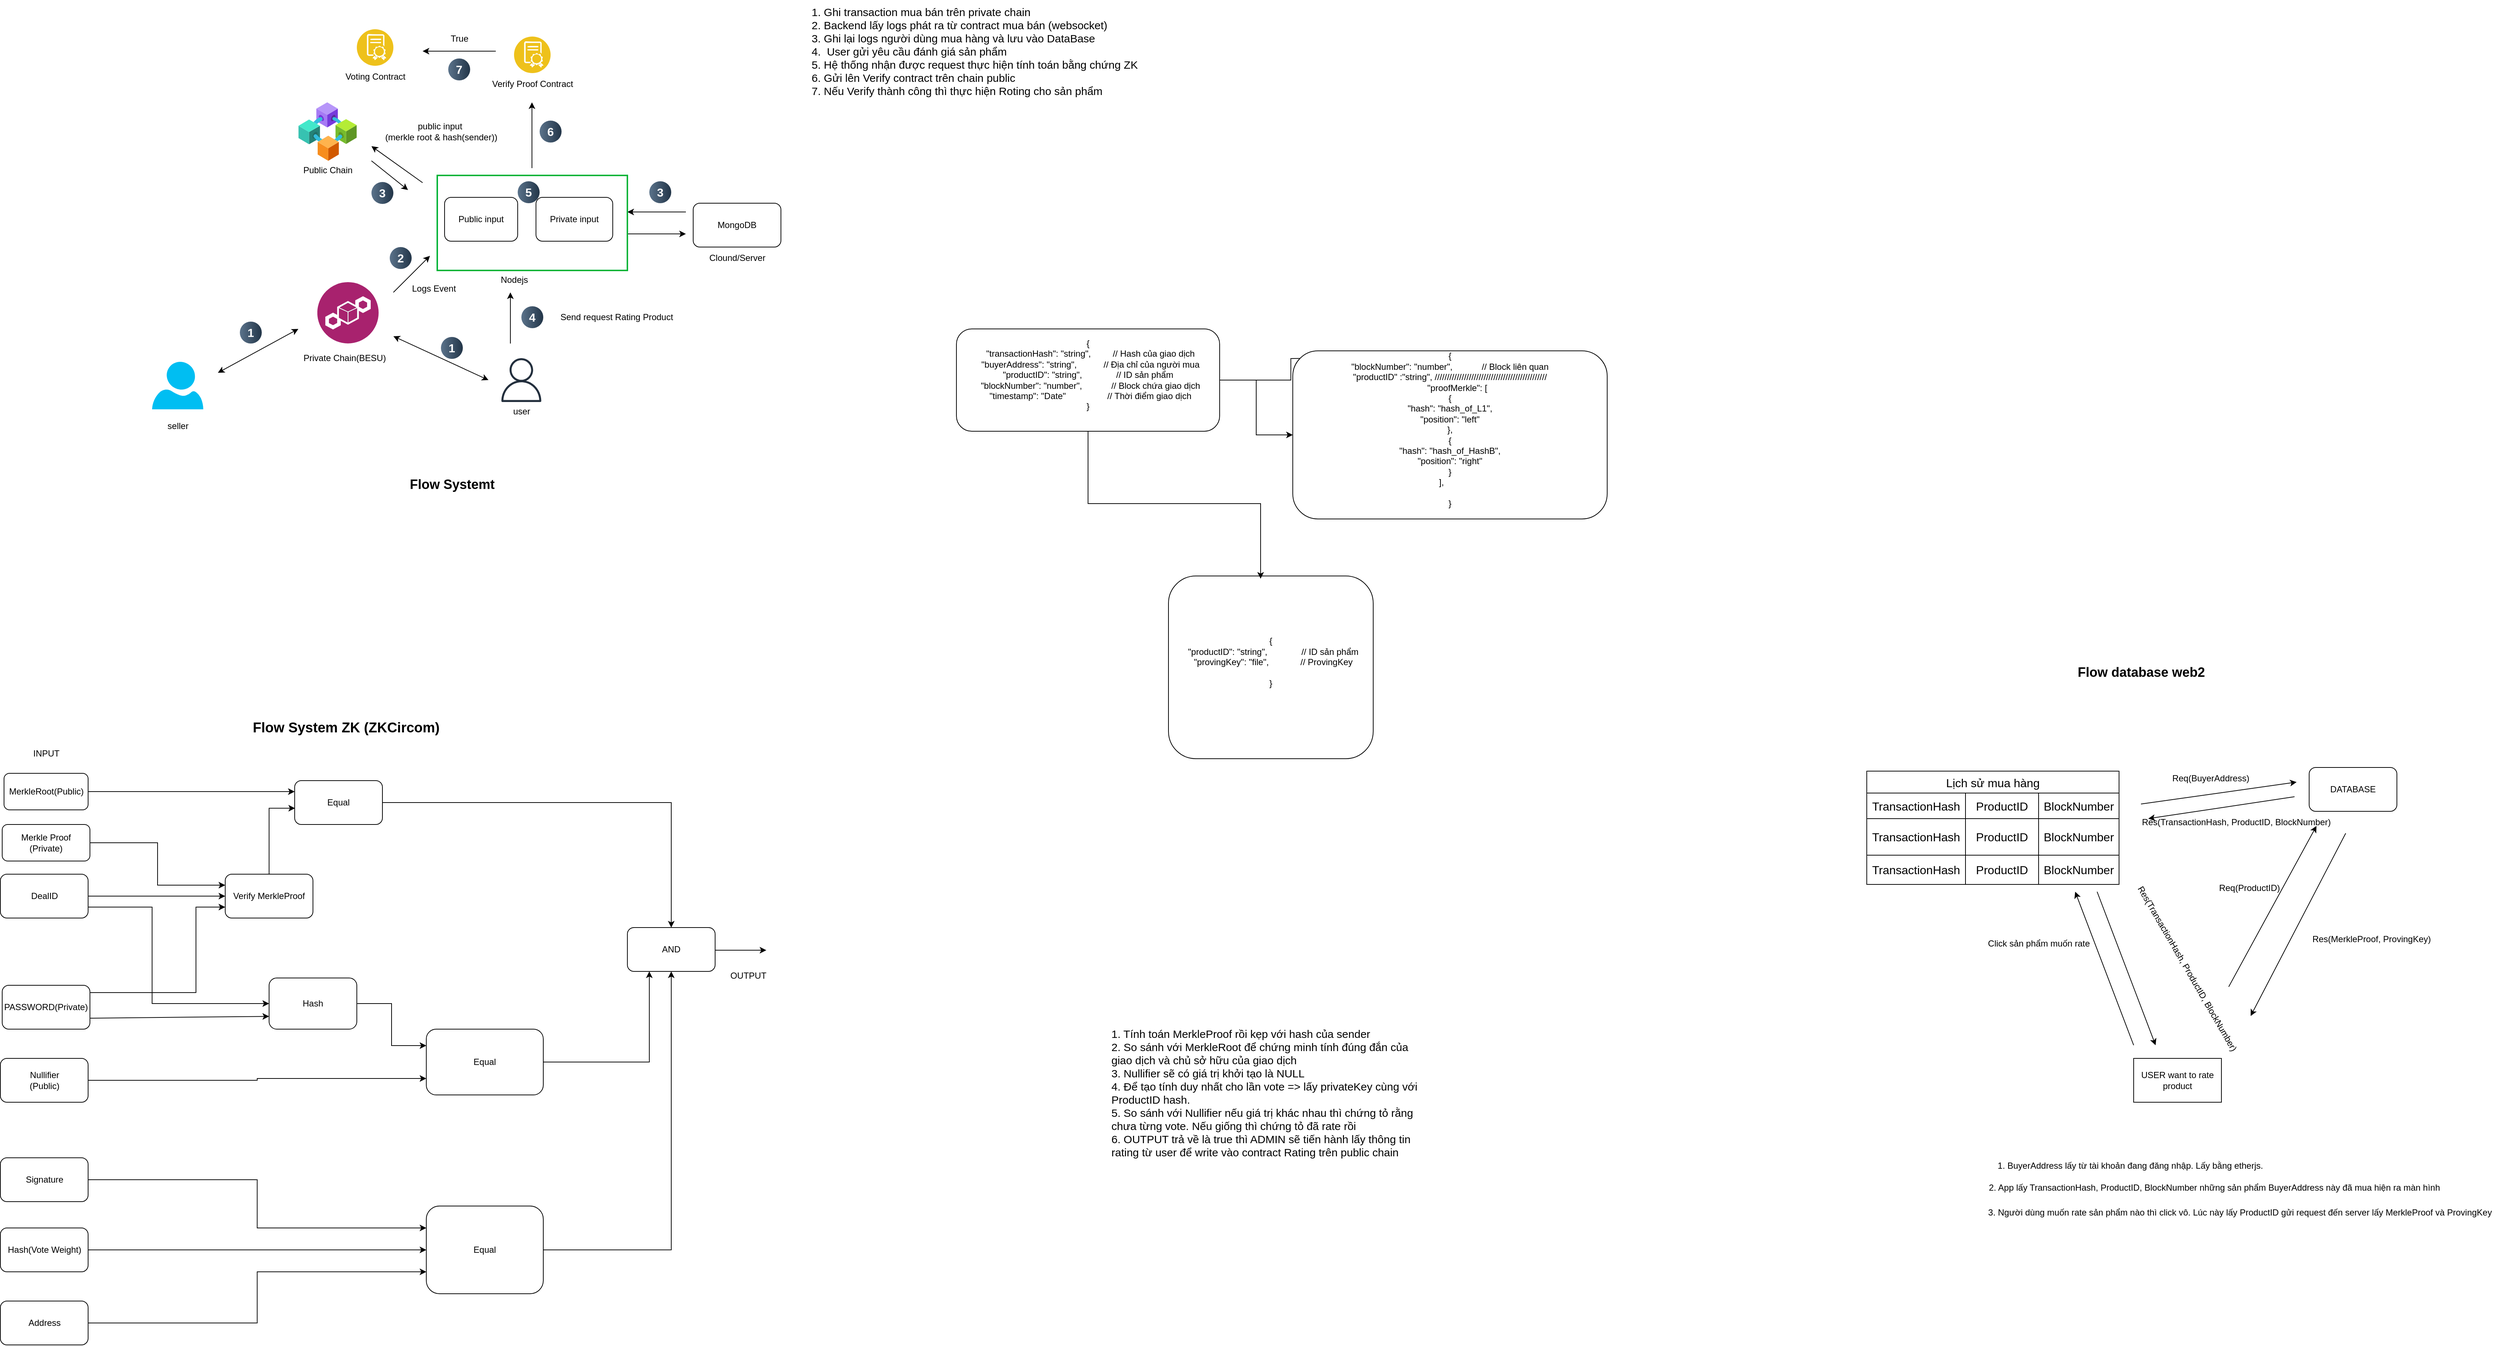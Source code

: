 <mxfile version="24.7.17">
  <diagram id="Ht1M8jgEwFfnCIfOTk4-" name="Page-1">
    <mxGraphModel dx="1480" dy="1704" grid="1" gridSize="10" guides="1" tooltips="1" connect="1" arrows="1" fold="1" page="1" pageScale="1" pageWidth="1169" pageHeight="827" math="0" shadow="0">
      <root>
        <mxCell id="0" />
        <mxCell id="1" parent="0" />
        <mxCell id="gUAxlboTfl1ikJfKjO2c-2" value="Private Chain(BESU)" style="text;html=1;align=center;verticalAlign=middle;resizable=0;points=[];autosize=1;strokeColor=none;fillColor=none;" parent="1" vertex="1">
          <mxGeometry x="473.45" y="455" width="140" height="30" as="geometry" />
        </mxCell>
        <mxCell id="gUAxlboTfl1ikJfKjO2c-3" value="" style="image;aspect=fixed;html=1;points=[];align=center;fontSize=12;image=img/lib/azure2/blockchain/Consortium.svg;" parent="1" vertex="1">
          <mxGeometry x="480.0" y="120" width="80" height="80" as="geometry" />
        </mxCell>
        <mxCell id="gUAxlboTfl1ikJfKjO2c-4" value="Public Chain&lt;div&gt;&lt;br&gt;&lt;/div&gt;" style="text;html=1;align=center;verticalAlign=middle;resizable=0;points=[];autosize=1;strokeColor=none;fillColor=none;" parent="1" vertex="1">
          <mxGeometry x="475.0" y="200" width="90" height="40" as="geometry" />
        </mxCell>
        <mxCell id="gUAxlboTfl1ikJfKjO2c-5" value="" style="sketch=0;outlineConnect=0;fontColor=#232F3E;gradientColor=none;fillColor=#232F3D;strokeColor=none;dashed=0;verticalLabelPosition=bottom;verticalAlign=top;align=center;html=1;fontSize=12;fontStyle=0;aspect=fixed;pointerEvents=1;shape=mxgraph.aws4.user;" parent="1" vertex="1">
          <mxGeometry x="755" y="470" width="60" height="60" as="geometry" />
        </mxCell>
        <mxCell id="gUAxlboTfl1ikJfKjO2c-6" value="user&lt;div&gt;&lt;br&gt;&lt;/div&gt;" style="text;html=1;align=center;verticalAlign=middle;resizable=0;points=[];autosize=1;strokeColor=none;fillColor=none;" parent="1" vertex="1">
          <mxGeometry x="760" y="530" width="50" height="40" as="geometry" />
        </mxCell>
        <mxCell id="gUAxlboTfl1ikJfKjO2c-8" value="" style="verticalLabelPosition=bottom;html=1;verticalAlign=top;align=center;strokeColor=none;fillColor=#00BEF2;shape=mxgraph.azure.user;" parent="1" vertex="1">
          <mxGeometry x="280" y="475" width="70" height="65" as="geometry" />
        </mxCell>
        <mxCell id="gUAxlboTfl1ikJfKjO2c-9" value="seller&lt;div&gt;&lt;br&gt;&lt;/div&gt;" style="text;html=1;align=center;verticalAlign=middle;resizable=0;points=[];autosize=1;strokeColor=none;fillColor=none;" parent="1" vertex="1">
          <mxGeometry x="290" y="550" width="50" height="40" as="geometry" />
        </mxCell>
        <mxCell id="gUAxlboTfl1ikJfKjO2c-10" value="" style="endArrow=classic;startArrow=classic;html=1;rounded=0;" parent="1" edge="1">
          <mxGeometry width="50" height="50" relative="1" as="geometry">
            <mxPoint x="610" y="440" as="sourcePoint" />
            <mxPoint x="740" y="500" as="targetPoint" />
          </mxGeometry>
        </mxCell>
        <mxCell id="gUAxlboTfl1ikJfKjO2c-11" value="" style="endArrow=classic;startArrow=classic;html=1;rounded=0;" parent="1" edge="1">
          <mxGeometry width="50" height="50" relative="1" as="geometry">
            <mxPoint x="370" y="490" as="sourcePoint" />
            <mxPoint x="480" y="430" as="targetPoint" />
            <Array as="points" />
          </mxGeometry>
        </mxCell>
        <mxCell id="gUAxlboTfl1ikJfKjO2c-16" value="Voting Contract" style="text;html=1;align=center;verticalAlign=middle;resizable=0;points=[];autosize=1;strokeColor=none;fillColor=none;" parent="1" vertex="1">
          <mxGeometry x="530" y="70" width="110" height="30" as="geometry" />
        </mxCell>
        <mxCell id="gUAxlboTfl1ikJfKjO2c-17" value="" style="image;aspect=fixed;perimeter=ellipsePerimeter;html=1;align=center;shadow=0;dashed=0;fontColor=#4277BB;labelBackgroundColor=default;fontSize=12;spacingTop=3;image=img/lib/ibm/blockchain/smart_contract.svg;" parent="1" vertex="1">
          <mxGeometry x="560" y="20" width="50" height="50" as="geometry" />
        </mxCell>
        <mxCell id="gUAxlboTfl1ikJfKjO2c-18" value="Nodejs" style="text;html=1;align=center;verticalAlign=middle;resizable=0;points=[];autosize=1;strokeColor=none;fillColor=none;" parent="1" vertex="1">
          <mxGeometry x="745" y="348" width="60" height="30" as="geometry" />
        </mxCell>
        <mxCell id="gUAxlboTfl1ikJfKjO2c-19" value="" style="endArrow=classic;html=1;rounded=0;" parent="1" edge="1">
          <mxGeometry width="50" height="50" relative="1" as="geometry">
            <mxPoint x="770" y="450" as="sourcePoint" />
            <mxPoint x="770" y="380" as="targetPoint" />
          </mxGeometry>
        </mxCell>
        <mxCell id="gUAxlboTfl1ikJfKjO2c-20" value="" style="endArrow=classic;html=1;rounded=0;" parent="1" edge="1">
          <mxGeometry width="50" height="50" relative="1" as="geometry">
            <mxPoint x="799.5" y="210" as="sourcePoint" />
            <mxPoint x="799.5" y="120" as="targetPoint" />
          </mxGeometry>
        </mxCell>
        <mxCell id="gUAxlboTfl1ikJfKjO2c-21" value="" style="image;aspect=fixed;perimeter=ellipsePerimeter;html=1;align=center;shadow=0;dashed=0;fontColor=#4277BB;labelBackgroundColor=default;fontSize=12;spacingTop=3;image=img/lib/ibm/blockchain/smart_contract.svg;" parent="1" vertex="1">
          <mxGeometry x="775" y="30" width="50" height="50" as="geometry" />
        </mxCell>
        <mxCell id="gUAxlboTfl1ikJfKjO2c-22" value="Verify Proof Contract" style="text;html=1;align=center;verticalAlign=middle;resizable=0;points=[];autosize=1;strokeColor=none;fillColor=none;" parent="1" vertex="1">
          <mxGeometry x="735" y="80" width="130" height="30" as="geometry" />
        </mxCell>
        <mxCell id="gUAxlboTfl1ikJfKjO2c-23" value="" style="endArrow=classic;html=1;rounded=0;" parent="1" edge="1">
          <mxGeometry width="50" height="50" relative="1" as="geometry">
            <mxPoint x="750" y="50" as="sourcePoint" />
            <mxPoint x="650" y="50" as="targetPoint" />
          </mxGeometry>
        </mxCell>
        <mxCell id="gUAxlboTfl1ikJfKjO2c-24" value="True" style="text;html=1;align=center;verticalAlign=middle;resizable=0;points=[];autosize=1;strokeColor=none;fillColor=none;" parent="1" vertex="1">
          <mxGeometry x="675" y="18" width="50" height="30" as="geometry" />
        </mxCell>
        <mxCell id="gUAxlboTfl1ikJfKjO2c-26" value="" style="endArrow=classic;html=1;rounded=0;" parent="1" edge="1">
          <mxGeometry width="50" height="50" relative="1" as="geometry">
            <mxPoint x="650" y="230" as="sourcePoint" />
            <mxPoint x="580" y="180" as="targetPoint" />
          </mxGeometry>
        </mxCell>
        <mxCell id="gUAxlboTfl1ikJfKjO2c-27" value="public input&amp;nbsp;&lt;br&gt;(merkle root &amp;amp; hash(sender))" style="text;html=1;align=center;verticalAlign=middle;resizable=0;points=[];autosize=1;strokeColor=none;fillColor=none;" parent="1" vertex="1">
          <mxGeometry x="585" y="140" width="180" height="40" as="geometry" />
        </mxCell>
        <mxCell id="gUAxlboTfl1ikJfKjO2c-29" value="&lt;span style=&quot;text-wrap-mode: nowrap;&quot;&gt;MongoDB&lt;/span&gt;" style="rounded=1;whiteSpace=wrap;html=1;" parent="1" vertex="1">
          <mxGeometry x="1020" y="258" width="120" height="60" as="geometry" />
        </mxCell>
        <mxCell id="gUAxlboTfl1ikJfKjO2c-30" value="Clound/Server" style="text;html=1;align=center;verticalAlign=middle;resizable=0;points=[];autosize=1;strokeColor=none;fillColor=none;" parent="1" vertex="1">
          <mxGeometry x="1030" y="318" width="100" height="30" as="geometry" />
        </mxCell>
        <mxCell id="gUAxlboTfl1ikJfKjO2c-31" value="" style="endArrow=classic;html=1;rounded=0;" parent="1" edge="1">
          <mxGeometry width="50" height="50" relative="1" as="geometry">
            <mxPoint x="610" y="380" as="sourcePoint" />
            <mxPoint x="660" y="330" as="targetPoint" />
          </mxGeometry>
        </mxCell>
        <mxCell id="gUAxlboTfl1ikJfKjO2c-32" value="Logs Event" style="text;html=1;align=center;verticalAlign=middle;resizable=0;points=[];autosize=1;strokeColor=none;fillColor=none;" parent="1" vertex="1">
          <mxGeometry x="625" y="360" width="80" height="30" as="geometry" />
        </mxCell>
        <mxCell id="gUAxlboTfl1ikJfKjO2c-33" value="" style="endArrow=classic;html=1;rounded=0;" parent="1" edge="1">
          <mxGeometry width="50" height="50" relative="1" as="geometry">
            <mxPoint x="930" y="300" as="sourcePoint" />
            <mxPoint x="1010" y="300" as="targetPoint" />
          </mxGeometry>
        </mxCell>
        <mxCell id="gUAxlboTfl1ikJfKjO2c-34" value="" style="endArrow=classic;html=1;rounded=0;" parent="1" edge="1">
          <mxGeometry width="50" height="50" relative="1" as="geometry">
            <mxPoint x="1010" y="270" as="sourcePoint" />
            <mxPoint x="930" y="270" as="targetPoint" />
            <Array as="points">
              <mxPoint x="960" y="270" />
            </Array>
          </mxGeometry>
        </mxCell>
        <mxCell id="gUAxlboTfl1ikJfKjO2c-37" value="" style="rounded=0;whiteSpace=wrap;html=1;fillColor=none;strokeColor=#00B336;strokeWidth=2;" parent="1" vertex="1">
          <mxGeometry x="670" y="220" width="260" height="130" as="geometry" />
        </mxCell>
        <mxCell id="gUAxlboTfl1ikJfKjO2c-39" value="Private input" style="rounded=1;whiteSpace=wrap;html=1;" parent="1" vertex="1">
          <mxGeometry x="805" y="250" width="105" height="60" as="geometry" />
        </mxCell>
        <mxCell id="gUAxlboTfl1ikJfKjO2c-40" value="Public input" style="rounded=1;whiteSpace=wrap;html=1;" parent="1" vertex="1">
          <mxGeometry x="680" y="250" width="100" height="60" as="geometry" />
        </mxCell>
        <mxCell id="gUAxlboTfl1ikJfKjO2c-41" value="1" style="ellipse;whiteSpace=wrap;html=1;aspect=fixed;rotation=0;gradientColor=#223548;strokeColor=none;gradientDirection=east;fillColor=#5b738b;rounded=0;pointerEvents=0;fontFamily=Helvetica;fontSize=16;fontColor=#FFFFFF;spacingTop=4;spacingBottom=4;spacingLeft=4;spacingRight=4;points=[];fontStyle=1" parent="1" vertex="1">
          <mxGeometry x="675" y="441" width="30" height="30" as="geometry" />
        </mxCell>
        <mxCell id="gUAxlboTfl1ikJfKjO2c-42" value="1" style="ellipse;whiteSpace=wrap;html=1;aspect=fixed;rotation=0;gradientColor=#223548;strokeColor=none;gradientDirection=east;fillColor=#5b738b;rounded=0;pointerEvents=0;fontFamily=Helvetica;fontSize=16;fontColor=#FFFFFF;spacingTop=4;spacingBottom=4;spacingLeft=4;spacingRight=4;points=[];fontStyle=1" parent="1" vertex="1">
          <mxGeometry x="400" y="420" width="30" height="30" as="geometry" />
        </mxCell>
        <mxCell id="gUAxlboTfl1ikJfKjO2c-43" value="2" style="ellipse;whiteSpace=wrap;html=1;aspect=fixed;rotation=0;gradientColor=#223548;strokeColor=none;gradientDirection=east;fillColor=#5b738b;rounded=0;pointerEvents=0;fontFamily=Helvetica;fontSize=16;fontColor=#FFFFFF;spacingTop=4;spacingBottom=4;spacingLeft=4;spacingRight=4;points=[];fontStyle=1" parent="1" vertex="1">
          <mxGeometry x="605" y="318" width="30" height="30" as="geometry" />
        </mxCell>
        <mxCell id="gUAxlboTfl1ikJfKjO2c-44" value="3" style="ellipse;whiteSpace=wrap;html=1;aspect=fixed;rotation=0;gradientColor=#223548;strokeColor=none;gradientDirection=east;fillColor=#5b738b;rounded=0;pointerEvents=0;fontFamily=Helvetica;fontSize=16;fontColor=#FFFFFF;spacingTop=4;spacingBottom=4;spacingLeft=4;spacingRight=4;points=[];fontStyle=1" parent="1" vertex="1">
          <mxGeometry x="580" y="229" width="30" height="30" as="geometry" />
        </mxCell>
        <mxCell id="gUAxlboTfl1ikJfKjO2c-46" value="4" style="ellipse;whiteSpace=wrap;html=1;aspect=fixed;rotation=0;gradientColor=#223548;strokeColor=none;gradientDirection=east;fillColor=#5b738b;rounded=0;pointerEvents=0;fontFamily=Helvetica;fontSize=16;fontColor=#FFFFFF;spacingTop=4;spacingBottom=4;spacingLeft=4;spacingRight=4;points=[];fontStyle=1" parent="1" vertex="1">
          <mxGeometry x="785" y="399" width="30" height="30" as="geometry" />
        </mxCell>
        <mxCell id="gUAxlboTfl1ikJfKjO2c-47" value="5" style="ellipse;whiteSpace=wrap;html=1;aspect=fixed;rotation=0;gradientColor=#223548;strokeColor=none;gradientDirection=east;fillColor=#5b738b;rounded=0;pointerEvents=0;fontFamily=Helvetica;fontSize=16;fontColor=#FFFFFF;spacingTop=4;spacingBottom=4;spacingLeft=4;spacingRight=4;points=[];fontStyle=1" parent="1" vertex="1">
          <mxGeometry x="780" y="228" width="30" height="30" as="geometry" />
        </mxCell>
        <mxCell id="gUAxlboTfl1ikJfKjO2c-48" value="6" style="ellipse;whiteSpace=wrap;html=1;aspect=fixed;rotation=0;gradientColor=#223548;strokeColor=none;gradientDirection=east;fillColor=#5b738b;rounded=0;pointerEvents=0;fontFamily=Helvetica;fontSize=16;fontColor=#FFFFFF;spacingTop=4;spacingBottom=4;spacingLeft=4;spacingRight=4;points=[];fontStyle=1" parent="1" vertex="1">
          <mxGeometry x="810" y="145" width="30" height="30" as="geometry" />
        </mxCell>
        <mxCell id="gUAxlboTfl1ikJfKjO2c-51" value="7" style="ellipse;whiteSpace=wrap;html=1;aspect=fixed;rotation=0;gradientColor=#223548;strokeColor=none;gradientDirection=east;fillColor=#5b738b;rounded=0;pointerEvents=0;fontFamily=Helvetica;fontSize=16;fontColor=#FFFFFF;spacingTop=4;spacingBottom=4;spacingLeft=4;spacingRight=4;points=[];fontStyle=1" parent="1" vertex="1">
          <mxGeometry x="685" y="60" width="30" height="30" as="geometry" />
        </mxCell>
        <mxCell id="gUAxlboTfl1ikJfKjO2c-52" value="Send request Rating Product" style="text;html=1;align=center;verticalAlign=middle;resizable=0;points=[];autosize=1;strokeColor=none;fillColor=none;" parent="1" vertex="1">
          <mxGeometry x="825" y="399" width="180" height="30" as="geometry" />
        </mxCell>
        <mxCell id="gUAxlboTfl1ikJfKjO2c-53" value="&lt;font style=&quot;font-size: 15px;&quot;&gt;1. Ghi transaction mua bán trên private chain&lt;/font&gt;&lt;div&gt;&lt;font style=&quot;font-size: 15px;&quot;&gt;2. Backend lấy logs phát ra từ contract mua bán (websocket)&lt;/font&gt;&lt;/div&gt;&lt;div&gt;&lt;font style=&quot;font-size: 15px;&quot;&gt;3. Ghi lại logs người dùng mua hàng và lưu vào DataBase&lt;/font&gt;&lt;/div&gt;&lt;div&gt;&lt;span style=&quot;font-size: 15px; background-color: initial;&quot;&gt;4.&amp;nbsp; User gửi yêu cầu đánh giá sản phẩm&lt;/span&gt;&lt;/div&gt;&lt;div&gt;&lt;span style=&quot;font-size: 15px; background-color: initial;&quot;&gt;5. Hệ thống nhận được request thực hiện tính toán bằng chứng ZK&lt;/span&gt;&lt;br&gt;&lt;/div&gt;&lt;div&gt;&lt;font style=&quot;font-size: 15px;&quot;&gt;6. Gửi lên Verify contract trên chain public&lt;/font&gt;&lt;/div&gt;&lt;div&gt;&lt;font style=&quot;font-size: 15px;&quot;&gt;7. Nếu Verify thành công thì thực hiện Roting cho sản phẩm&lt;/font&gt;&lt;/div&gt;" style="text;html=1;align=left;verticalAlign=middle;resizable=0;points=[];autosize=1;strokeColor=none;fillColor=none;" parent="1" vertex="1">
          <mxGeometry x="1180" y="-20" width="470" height="140" as="geometry" />
        </mxCell>
        <mxCell id="xvKO3ZO_awiTZu3RV5vc-3" value="" style="image;aspect=fixed;perimeter=ellipsePerimeter;html=1;align=center;shadow=0;dashed=0;fontColor=#4277BB;labelBackgroundColor=default;fontSize=12;spacingTop=3;image=img/lib/ibm/blockchain/blockchain.svg;" parent="1" vertex="1">
          <mxGeometry x="505.95" y="366" width="84" height="84" as="geometry" />
        </mxCell>
        <mxCell id="hEmQehjzcuKqoeFt75kn-4" value="&lt;font style=&quot;font-size: 19px;&quot;&gt;&lt;b&gt;Flow System ZK (ZKCircom)&lt;/b&gt;&lt;/font&gt;" style="text;html=1;align=center;verticalAlign=middle;resizable=0;points=[];autosize=1;strokeColor=none;fillColor=none;" parent="1" vertex="1">
          <mxGeometry x="405" y="956" width="280" height="40" as="geometry" />
        </mxCell>
        <mxCell id="hEmQehjzcuKqoeFt75kn-27" style="edgeStyle=orthogonalEdgeStyle;rounded=0;orthogonalLoop=1;jettySize=auto;html=1;exitX=1;exitY=0.5;exitDx=0;exitDy=0;entryX=0;entryY=0.25;entryDx=0;entryDy=0;" parent="1" source="hEmQehjzcuKqoeFt75kn-17" target="hEmQehjzcuKqoeFt75kn-26" edge="1">
          <mxGeometry relative="1" as="geometry" />
        </mxCell>
        <mxCell id="hEmQehjzcuKqoeFt75kn-17" value="MerkleRoot(Public)" style="rounded=1;whiteSpace=wrap;html=1;" parent="1" vertex="1">
          <mxGeometry x="77.5" y="1038" width="115" height="50" as="geometry" />
        </mxCell>
        <mxCell id="hEmQehjzcuKqoeFt75kn-18" value="INPUT" style="text;html=1;align=center;verticalAlign=middle;resizable=0;points=[];autosize=1;strokeColor=none;fillColor=none;" parent="1" vertex="1">
          <mxGeometry x="105" y="996" width="60" height="30" as="geometry" />
        </mxCell>
        <mxCell id="hEmQehjzcuKqoeFt75kn-46" style="edgeStyle=orthogonalEdgeStyle;rounded=0;orthogonalLoop=1;jettySize=auto;html=1;exitX=1;exitY=0.5;exitDx=0;exitDy=0;entryX=0;entryY=0.25;entryDx=0;entryDy=0;" parent="1" source="hEmQehjzcuKqoeFt75kn-19" target="hEmQehjzcuKqoeFt75kn-22" edge="1">
          <mxGeometry relative="1" as="geometry">
            <mxPoint x="380" y="1160" as="targetPoint" />
          </mxGeometry>
        </mxCell>
        <mxCell id="hEmQehjzcuKqoeFt75kn-19" value="Merkle Proof&lt;div&gt;(Private)&lt;/div&gt;" style="rounded=1;whiteSpace=wrap;html=1;" parent="1" vertex="1">
          <mxGeometry x="75" y="1108" width="120" height="50" as="geometry" />
        </mxCell>
        <mxCell id="sezrSmu4SnytrrbVDdDT-4" style="edgeStyle=orthogonalEdgeStyle;rounded=0;orthogonalLoop=1;jettySize=auto;html=1;exitX=1;exitY=0.25;exitDx=0;exitDy=0;entryX=0;entryY=0.75;entryDx=0;entryDy=0;" parent="1" source="hEmQehjzcuKqoeFt75kn-20" target="hEmQehjzcuKqoeFt75kn-22" edge="1">
          <mxGeometry relative="1" as="geometry">
            <Array as="points">
              <mxPoint x="340" y="1338" />
              <mxPoint x="340" y="1221" />
            </Array>
          </mxGeometry>
        </mxCell>
        <mxCell id="hEmQehjzcuKqoeFt75kn-20" value="PASSWORD(Private)" style="rounded=1;whiteSpace=wrap;html=1;" parent="1" vertex="1">
          <mxGeometry x="75" y="1328" width="120" height="60" as="geometry" />
        </mxCell>
        <mxCell id="hEmQehjzcuKqoeFt75kn-22" value="Verify MerkleProof" style="rounded=1;whiteSpace=wrap;html=1;" parent="1" vertex="1">
          <mxGeometry x="380" y="1176" width="120" height="60" as="geometry" />
        </mxCell>
        <mxCell id="hEmQehjzcuKqoeFt75kn-33" style="edgeStyle=orthogonalEdgeStyle;rounded=0;orthogonalLoop=1;jettySize=auto;html=1;exitX=1;exitY=0.5;exitDx=0;exitDy=0;" parent="1" source="hEmQehjzcuKqoeFt75kn-26" target="hEmQehjzcuKqoeFt75kn-32" edge="1">
          <mxGeometry relative="1" as="geometry" />
        </mxCell>
        <mxCell id="hEmQehjzcuKqoeFt75kn-26" value="Equal" style="rounded=1;whiteSpace=wrap;html=1;" parent="1" vertex="1">
          <mxGeometry x="475" y="1048" width="120" height="60" as="geometry" />
        </mxCell>
        <mxCell id="hEmQehjzcuKqoeFt75kn-28" style="edgeStyle=orthogonalEdgeStyle;rounded=0;orthogonalLoop=1;jettySize=auto;html=1;exitX=0.5;exitY=0;exitDx=0;exitDy=0;entryX=0.004;entryY=0.63;entryDx=0;entryDy=0;entryPerimeter=0;" parent="1" source="hEmQehjzcuKqoeFt75kn-22" target="hEmQehjzcuKqoeFt75kn-26" edge="1">
          <mxGeometry relative="1" as="geometry" />
        </mxCell>
        <mxCell id="hEmQehjzcuKqoeFt75kn-32" value="AND" style="rounded=1;whiteSpace=wrap;html=1;" parent="1" vertex="1">
          <mxGeometry x="930" y="1249" width="120" height="60" as="geometry" />
        </mxCell>
        <mxCell id="hEmQehjzcuKqoeFt75kn-43" style="edgeStyle=orthogonalEdgeStyle;rounded=0;orthogonalLoop=1;jettySize=auto;html=1;exitX=1;exitY=0.5;exitDx=0;exitDy=0;entryX=0;entryY=0.25;entryDx=0;entryDy=0;" parent="1" source="hEmQehjzcuKqoeFt75kn-38" target="hEmQehjzcuKqoeFt75kn-41" edge="1">
          <mxGeometry relative="1" as="geometry" />
        </mxCell>
        <mxCell id="hEmQehjzcuKqoeFt75kn-38" value="Hash" style="rounded=1;whiteSpace=wrap;html=1;" parent="1" vertex="1">
          <mxGeometry x="440" y="1318" width="120" height="70" as="geometry" />
        </mxCell>
        <mxCell id="hEmQehjzcuKqoeFt75kn-42" style="edgeStyle=orthogonalEdgeStyle;rounded=0;orthogonalLoop=1;jettySize=auto;html=1;exitX=1;exitY=0.5;exitDx=0;exitDy=0;entryX=0;entryY=0.75;entryDx=0;entryDy=0;" parent="1" source="hEmQehjzcuKqoeFt75kn-40" target="hEmQehjzcuKqoeFt75kn-41" edge="1">
          <mxGeometry relative="1" as="geometry" />
        </mxCell>
        <mxCell id="hEmQehjzcuKqoeFt75kn-40" value="Nullifier&lt;div&gt;(Public)&lt;/div&gt;" style="rounded=1;whiteSpace=wrap;html=1;" parent="1" vertex="1">
          <mxGeometry x="72.5" y="1428" width="120" height="60" as="geometry" />
        </mxCell>
        <mxCell id="hEmQehjzcuKqoeFt75kn-47" style="edgeStyle=orthogonalEdgeStyle;rounded=0;orthogonalLoop=1;jettySize=auto;html=1;exitX=1;exitY=0.5;exitDx=0;exitDy=0;entryX=0.25;entryY=1;entryDx=0;entryDy=0;" parent="1" source="hEmQehjzcuKqoeFt75kn-41" target="hEmQehjzcuKqoeFt75kn-32" edge="1">
          <mxGeometry relative="1" as="geometry" />
        </mxCell>
        <mxCell id="hEmQehjzcuKqoeFt75kn-41" value="Equal" style="rounded=1;whiteSpace=wrap;html=1;" parent="1" vertex="1">
          <mxGeometry x="655" y="1388" width="160" height="90" as="geometry" />
        </mxCell>
        <mxCell id="hEmQehjzcuKqoeFt75kn-48" value="OUTPUT" style="text;html=1;align=center;verticalAlign=middle;resizable=0;points=[];autosize=1;strokeColor=none;fillColor=none;" parent="1" vertex="1">
          <mxGeometry x="1060" y="1300" width="70" height="30" as="geometry" />
        </mxCell>
        <mxCell id="hEmQehjzcuKqoeFt75kn-49" value="" style="edgeStyle=none;orthogonalLoop=1;jettySize=auto;html=1;rounded=0;" parent="1" edge="1">
          <mxGeometry width="100" relative="1" as="geometry">
            <mxPoint x="1050" y="1280" as="sourcePoint" />
            <mxPoint x="1120" y="1280" as="targetPoint" />
            <Array as="points" />
          </mxGeometry>
        </mxCell>
        <mxCell id="hEmQehjzcuKqoeFt75kn-50" value="&lt;font style=&quot;font-size: 15px;&quot;&gt;1. Tính toán MerkleProof rồi kẹp với hash của sender&lt;/font&gt;&lt;div style=&quot;font-size: 15px;&quot;&gt;&lt;font style=&quot;font-size: 15px;&quot;&gt;2. So sánh với MerkleRoot để chứng minh tính đúng đắn của&amp;nbsp;&lt;br&gt;giao dịch và chủ sở hữu của giao dịch&lt;/font&gt;&lt;/div&gt;&lt;div style=&quot;font-size: 15px;&quot;&gt;&lt;font style=&quot;font-size: 15px;&quot;&gt;3. Nullifier sẽ có giá trị khởi tạo là NULL&lt;/font&gt;&lt;/div&gt;&lt;div style=&quot;font-size: 15px;&quot;&gt;&lt;font style=&quot;font-size: 15px;&quot;&gt;4. Để tạo tính duy nhất cho lần vote =&amp;gt; lấy privateKey cùng với&lt;/font&gt;&lt;/div&gt;&lt;div style=&quot;font-size: 15px;&quot;&gt;&lt;font style=&quot;font-size: 15px;&quot;&gt;ProductID hash.&lt;/font&gt;&lt;/div&gt;&lt;div style=&quot;font-size: 15px;&quot;&gt;&lt;font style=&quot;font-size: 15px;&quot;&gt;5. So sánh với Nullifier nếu giá trị khác nhau thì chứng tỏ rằng&lt;/font&gt;&lt;/div&gt;&lt;div style=&quot;font-size: 15px;&quot;&gt;&lt;font style=&quot;font-size: 15px;&quot;&gt;chưa từng vote. Nếu giống thì chứng tỏ đã rate rồi&lt;/font&gt;&lt;/div&gt;&lt;div style=&quot;font-size: 15px;&quot;&gt;&lt;font style=&quot;font-size: 15px;&quot;&gt;6. OUTPUT trả về là true thì ADMIN sẽ tiến hành lấy thông tin&lt;/font&gt;&lt;/div&gt;&lt;div style=&quot;font-size: 15px;&quot;&gt;&lt;font style=&quot;font-size: 15px;&quot;&gt;rating từ user để write vào contract Rating trên public chain&lt;/font&gt;&lt;/div&gt;" style="text;html=1;align=left;verticalAlign=middle;resizable=0;points=[];autosize=1;strokeColor=none;fillColor=none;" parent="1" vertex="1">
          <mxGeometry x="1590" y="1380" width="440" height="190" as="geometry" />
        </mxCell>
        <mxCell id="EX1iJY8dr9PFhmKhgH_F-6" style="edgeStyle=orthogonalEdgeStyle;rounded=0;orthogonalLoop=1;jettySize=auto;html=1;exitX=1;exitY=0.5;exitDx=0;exitDy=0;entryX=0;entryY=0.5;entryDx=0;entryDy=0;" parent="1" source="EX1iJY8dr9PFhmKhgH_F-2" target="EX1iJY8dr9PFhmKhgH_F-3" edge="1">
          <mxGeometry relative="1" as="geometry" />
        </mxCell>
        <mxCell id="MksUnjyKGBytKfP-0ggX-3" style="edgeStyle=orthogonalEdgeStyle;rounded=0;orthogonalLoop=1;jettySize=auto;html=1;" parent="1" source="EX1iJY8dr9PFhmKhgH_F-2" edge="1">
          <mxGeometry relative="1" as="geometry">
            <mxPoint x="1934.706" y="470" as="targetPoint" />
          </mxGeometry>
        </mxCell>
        <mxCell id="EX1iJY8dr9PFhmKhgH_F-2" value="&lt;div&gt;{&lt;/div&gt;&lt;div&gt;&amp;nbsp; &quot;transactionHash&quot;: &quot;string&quot;,&amp;nbsp; &amp;nbsp; &amp;nbsp; &amp;nbsp; &amp;nbsp;// Hash của giao dịch&lt;/div&gt;&lt;div&gt;&amp;nbsp; &quot;buyerAddress&quot;: &quot;string&quot;,&amp;nbsp; &amp;nbsp; &amp;nbsp; &amp;nbsp; &amp;nbsp; &amp;nbsp;// Địa chỉ của người mua&lt;/div&gt;&lt;div&gt;&quot;productID&quot;: &quot;string&quot;,&amp;nbsp; &amp;nbsp; &amp;nbsp; &amp;nbsp; &amp;nbsp; &amp;nbsp; &amp;nbsp; // ID sản phẩm&lt;/div&gt;&lt;div&gt;&amp;nbsp; &quot;blockNumber&quot;: &quot;number&quot;,&amp;nbsp; &amp;nbsp; &amp;nbsp; &amp;nbsp; &amp;nbsp; &amp;nbsp; // Block chứa giao dịch&lt;/div&gt;&lt;div&gt;&amp;nbsp; &quot;timestamp&quot;: &quot;Date&quot;&amp;nbsp; &amp;nbsp; &amp;nbsp; &amp;nbsp; &amp;nbsp; &amp;nbsp; &amp;nbsp; &amp;nbsp; &amp;nbsp;// Thời điểm giao dịch&lt;/div&gt;&lt;div&gt;}&lt;/div&gt;&lt;div&gt;&lt;br&gt;&lt;/div&gt;" style="rounded=1;whiteSpace=wrap;html=1;" parent="1" vertex="1">
          <mxGeometry x="1380" y="430" width="360" height="140" as="geometry" />
        </mxCell>
        <mxCell id="EX1iJY8dr9PFhmKhgH_F-3" value="&lt;div&gt;{&lt;/div&gt;&lt;div&gt;&lt;span style=&quot;background-color: initial;&quot;&gt;&quot;blockNumber&quot;: &quot;number&quot;,&amp;nbsp; &amp;nbsp; &amp;nbsp; &amp;nbsp; &amp;nbsp; &amp;nbsp; // Block liên quan&lt;/span&gt;&lt;/div&gt;&lt;div&gt;&lt;span style=&quot;background-color: initial;&quot;&gt;&quot;productID&quot; :&quot;string&quot;, //////////////////////////////////////////////&lt;/span&gt;&lt;/div&gt;&lt;div&gt;&amp;nbsp; &amp;nbsp; &amp;nbsp; &quot;proofMerkle&quot;:&amp;nbsp;&lt;span class=&quot;hljs-punctuation&quot;&gt;[&lt;/span&gt;&lt;br&gt;    &lt;span class=&quot;hljs-punctuation&quot;&gt;{&lt;/span&gt;&lt;br&gt;      &lt;span class=&quot;hljs-attr&quot;&gt;&quot;hash&quot;&lt;/span&gt;&lt;span class=&quot;hljs-punctuation&quot;&gt;:&lt;/span&gt; &lt;span class=&quot;hljs-string&quot;&gt;&quot;hash_of_L1&quot;&lt;/span&gt;&lt;span class=&quot;hljs-punctuation&quot;&gt;,&lt;/span&gt;&lt;br&gt;      &lt;span class=&quot;hljs-attr&quot;&gt;&quot;position&quot;&lt;/span&gt;&lt;span class=&quot;hljs-punctuation&quot;&gt;:&lt;/span&gt; &lt;span class=&quot;hljs-string&quot;&gt;&quot;left&quot;&lt;/span&gt;&lt;br&gt;    &lt;span class=&quot;hljs-punctuation&quot;&gt;}&lt;/span&gt;&lt;span class=&quot;hljs-punctuation&quot;&gt;,&lt;/span&gt;&lt;br&gt;    &lt;span class=&quot;hljs-punctuation&quot;&gt;{&lt;/span&gt;&lt;br&gt;      &lt;span class=&quot;hljs-attr&quot;&gt;&quot;hash&quot;&lt;/span&gt;&lt;span class=&quot;hljs-punctuation&quot;&gt;:&lt;/span&gt; &lt;span class=&quot;hljs-string&quot;&gt;&quot;hash_of_HashB&quot;&lt;/span&gt;&lt;span class=&quot;hljs-punctuation&quot;&gt;,&lt;/span&gt;&lt;br&gt;      &lt;span class=&quot;hljs-attr&quot;&gt;&quot;position&quot;&lt;/span&gt;&lt;span class=&quot;hljs-punctuation&quot;&gt;:&lt;/span&gt; &lt;span class=&quot;hljs-string&quot;&gt;&quot;right&quot;&lt;/span&gt;&lt;br&gt;    &lt;span class=&quot;hljs-punctuation&quot;&gt;}&lt;/span&gt;&lt;br&gt;  &lt;span class=&quot;hljs-punctuation&quot;&gt;]&lt;/span&gt;&lt;span class=&quot;hljs-punctuation&quot;&gt;,&lt;/span&gt;&amp;nbsp; &amp;nbsp; &amp;nbsp; &amp;nbsp;&lt;/div&gt;&lt;div&gt;&amp;nbsp;&amp;nbsp;&lt;/div&gt;&lt;div&gt;}&lt;/div&gt;&lt;div&gt;&lt;br&gt;&lt;/div&gt;" style="rounded=1;whiteSpace=wrap;html=1;" parent="1" vertex="1">
          <mxGeometry x="1840" y="460" width="430" height="230" as="geometry" />
        </mxCell>
        <mxCell id="EX1iJY8dr9PFhmKhgH_F-4" value="&lt;div&gt;{&lt;/div&gt;&lt;div&gt;&amp;nbsp; &quot;productID&quot;: &quot;string&quot;,&amp;nbsp; &amp;nbsp; &amp;nbsp; &amp;nbsp; &amp;nbsp; &amp;nbsp; &amp;nbsp; // ID sản phẩm&lt;/div&gt;&lt;div&gt;&amp;nbsp; &quot;provingKey&quot;: &quot;file&quot;,&amp;nbsp; &amp;nbsp; &amp;nbsp; &amp;nbsp; &amp;nbsp; &amp;nbsp; &amp;nbsp;// ProvingKey&lt;/div&gt;&lt;div&gt;&amp;nbsp;&amp;nbsp;&lt;/div&gt;&lt;div&gt;}&lt;/div&gt;&lt;div&gt;&lt;br&gt;&lt;/div&gt;" style="rounded=1;whiteSpace=wrap;html=1;" parent="1" vertex="1">
          <mxGeometry x="1670" y="768" width="280" height="250" as="geometry" />
        </mxCell>
        <mxCell id="EX1iJY8dr9PFhmKhgH_F-7" style="edgeStyle=orthogonalEdgeStyle;rounded=0;orthogonalLoop=1;jettySize=auto;html=1;exitX=0.5;exitY=1;exitDx=0;exitDy=0;entryX=0.45;entryY=0.015;entryDx=0;entryDy=0;entryPerimeter=0;" parent="1" source="EX1iJY8dr9PFhmKhgH_F-2" target="EX1iJY8dr9PFhmKhgH_F-4" edge="1">
          <mxGeometry relative="1" as="geometry" />
        </mxCell>
        <mxCell id="JHPS7UX2ElNZRzLZO8lx-7" value="Lịch sử mua hàng" style="shape=table;startSize=30;container=1;collapsible=0;childLayout=tableLayout;strokeColor=default;fontSize=16;" parent="1" vertex="1">
          <mxGeometry x="2625" y="1035" width="345" height="155" as="geometry" />
        </mxCell>
        <mxCell id="JHPS7UX2ElNZRzLZO8lx-8" value="" style="shape=tableRow;horizontal=0;startSize=0;swimlaneHead=0;swimlaneBody=0;strokeColor=inherit;top=0;left=0;bottom=0;right=0;collapsible=0;dropTarget=0;fillColor=none;points=[[0,0.5],[1,0.5]];portConstraint=eastwest;fontSize=16;" parent="JHPS7UX2ElNZRzLZO8lx-7" vertex="1">
          <mxGeometry y="30" width="345" height="35" as="geometry" />
        </mxCell>
        <mxCell id="JHPS7UX2ElNZRzLZO8lx-9" value="TransactionHash" style="shape=partialRectangle;html=1;whiteSpace=wrap;connectable=0;strokeColor=inherit;overflow=hidden;fillColor=none;top=0;left=0;bottom=0;right=0;pointerEvents=1;fontSize=16;" parent="JHPS7UX2ElNZRzLZO8lx-8" vertex="1">
          <mxGeometry width="135" height="35" as="geometry">
            <mxRectangle width="135" height="35" as="alternateBounds" />
          </mxGeometry>
        </mxCell>
        <mxCell id="JHPS7UX2ElNZRzLZO8lx-10" value="ProductID" style="shape=partialRectangle;html=1;whiteSpace=wrap;connectable=0;strokeColor=inherit;overflow=hidden;fillColor=none;top=0;left=0;bottom=0;right=0;pointerEvents=1;fontSize=16;" parent="JHPS7UX2ElNZRzLZO8lx-8" vertex="1">
          <mxGeometry x="135" width="100" height="35" as="geometry">
            <mxRectangle width="100" height="35" as="alternateBounds" />
          </mxGeometry>
        </mxCell>
        <mxCell id="JHPS7UX2ElNZRzLZO8lx-11" value="BlockNumber" style="shape=partialRectangle;html=1;whiteSpace=wrap;connectable=0;strokeColor=inherit;overflow=hidden;fillColor=none;top=0;left=0;bottom=0;right=0;pointerEvents=1;fontSize=16;" parent="JHPS7UX2ElNZRzLZO8lx-8" vertex="1">
          <mxGeometry x="235" width="110" height="35" as="geometry">
            <mxRectangle width="110" height="35" as="alternateBounds" />
          </mxGeometry>
        </mxCell>
        <mxCell id="JHPS7UX2ElNZRzLZO8lx-12" value="" style="shape=tableRow;horizontal=0;startSize=0;swimlaneHead=0;swimlaneBody=0;strokeColor=inherit;top=0;left=0;bottom=0;right=0;collapsible=0;dropTarget=0;fillColor=none;points=[[0,0.5],[1,0.5]];portConstraint=eastwest;fontSize=16;" parent="JHPS7UX2ElNZRzLZO8lx-7" vertex="1">
          <mxGeometry y="65" width="345" height="50" as="geometry" />
        </mxCell>
        <mxCell id="JHPS7UX2ElNZRzLZO8lx-13" value="TransactionHash" style="shape=partialRectangle;html=1;whiteSpace=wrap;connectable=0;strokeColor=inherit;overflow=hidden;fillColor=none;top=0;left=0;bottom=0;right=0;pointerEvents=1;fontSize=16;" parent="JHPS7UX2ElNZRzLZO8lx-12" vertex="1">
          <mxGeometry width="135" height="50" as="geometry">
            <mxRectangle width="135" height="50" as="alternateBounds" />
          </mxGeometry>
        </mxCell>
        <mxCell id="JHPS7UX2ElNZRzLZO8lx-14" value="ProductID" style="shape=partialRectangle;html=1;whiteSpace=wrap;connectable=0;strokeColor=inherit;overflow=hidden;fillColor=none;top=0;left=0;bottom=0;right=0;pointerEvents=1;fontSize=16;" parent="JHPS7UX2ElNZRzLZO8lx-12" vertex="1">
          <mxGeometry x="135" width="100" height="50" as="geometry">
            <mxRectangle width="100" height="50" as="alternateBounds" />
          </mxGeometry>
        </mxCell>
        <mxCell id="JHPS7UX2ElNZRzLZO8lx-15" value="BlockNumber" style="shape=partialRectangle;html=1;whiteSpace=wrap;connectable=0;strokeColor=inherit;overflow=hidden;fillColor=none;top=0;left=0;bottom=0;right=0;pointerEvents=1;fontSize=16;" parent="JHPS7UX2ElNZRzLZO8lx-12" vertex="1">
          <mxGeometry x="235" width="110" height="50" as="geometry">
            <mxRectangle width="110" height="50" as="alternateBounds" />
          </mxGeometry>
        </mxCell>
        <mxCell id="JHPS7UX2ElNZRzLZO8lx-16" value="" style="shape=tableRow;horizontal=0;startSize=0;swimlaneHead=0;swimlaneBody=0;strokeColor=inherit;top=0;left=0;bottom=0;right=0;collapsible=0;dropTarget=0;fillColor=none;points=[[0,0.5],[1,0.5]];portConstraint=eastwest;fontSize=16;" parent="JHPS7UX2ElNZRzLZO8lx-7" vertex="1">
          <mxGeometry y="115" width="345" height="40" as="geometry" />
        </mxCell>
        <mxCell id="JHPS7UX2ElNZRzLZO8lx-17" value="TransactionHash" style="shape=partialRectangle;html=1;whiteSpace=wrap;connectable=0;strokeColor=inherit;overflow=hidden;fillColor=none;top=0;left=0;bottom=0;right=0;pointerEvents=1;fontSize=16;" parent="JHPS7UX2ElNZRzLZO8lx-16" vertex="1">
          <mxGeometry width="135" height="40" as="geometry">
            <mxRectangle width="135" height="40" as="alternateBounds" />
          </mxGeometry>
        </mxCell>
        <mxCell id="JHPS7UX2ElNZRzLZO8lx-18" value="ProductID" style="shape=partialRectangle;html=1;whiteSpace=wrap;connectable=0;strokeColor=inherit;overflow=hidden;fillColor=none;top=0;left=0;bottom=0;right=0;pointerEvents=1;fontSize=16;" parent="JHPS7UX2ElNZRzLZO8lx-16" vertex="1">
          <mxGeometry x="135" width="100" height="40" as="geometry">
            <mxRectangle width="100" height="40" as="alternateBounds" />
          </mxGeometry>
        </mxCell>
        <mxCell id="JHPS7UX2ElNZRzLZO8lx-19" value="BlockNumber" style="shape=partialRectangle;html=1;whiteSpace=wrap;connectable=0;strokeColor=inherit;overflow=hidden;fillColor=none;top=0;left=0;bottom=0;right=0;pointerEvents=1;fontSize=16;" parent="JHPS7UX2ElNZRzLZO8lx-16" vertex="1">
          <mxGeometry x="235" width="110" height="40" as="geometry">
            <mxRectangle width="110" height="40" as="alternateBounds" />
          </mxGeometry>
        </mxCell>
        <mxCell id="JHPS7UX2ElNZRzLZO8lx-20" value="DATABASE" style="rounded=1;whiteSpace=wrap;html=1;" parent="1" vertex="1">
          <mxGeometry x="3230" y="1030" width="120" height="60" as="geometry" />
        </mxCell>
        <mxCell id="JHPS7UX2ElNZRzLZO8lx-21" value="" style="endArrow=classic;html=1;rounded=0;" parent="1" edge="1">
          <mxGeometry width="50" height="50" relative="1" as="geometry">
            <mxPoint x="3000" y="1080" as="sourcePoint" />
            <mxPoint x="3212.823" y="1050" as="targetPoint" />
          </mxGeometry>
        </mxCell>
        <mxCell id="JHPS7UX2ElNZRzLZO8lx-22" value="" style="endArrow=classic;html=1;rounded=0;" parent="1" edge="1">
          <mxGeometry width="50" height="50" relative="1" as="geometry">
            <mxPoint x="3210" y="1070" as="sourcePoint" />
            <mxPoint x="3010" y="1100" as="targetPoint" />
          </mxGeometry>
        </mxCell>
        <mxCell id="JHPS7UX2ElNZRzLZO8lx-23" value="Req(BuyerAddress)" style="text;html=1;align=center;verticalAlign=middle;resizable=0;points=[];autosize=1;strokeColor=none;fillColor=none;" parent="1" vertex="1">
          <mxGeometry x="3030" y="1030" width="130" height="30" as="geometry" />
        </mxCell>
        <mxCell id="JHPS7UX2ElNZRzLZO8lx-24" value="Res(TransactionHash, ProductID, BlockNumber)" style="text;html=1;align=center;verticalAlign=middle;resizable=0;points=[];autosize=1;strokeColor=none;fillColor=none;" parent="1" vertex="1">
          <mxGeometry x="2990" y="1090" width="280" height="30" as="geometry" />
        </mxCell>
        <mxCell id="JHPS7UX2ElNZRzLZO8lx-25" value="1. BuyerAddress lấy từ tài khoản đang đăng nhập. Lấy bằng etherjs." style="text;html=1;align=center;verticalAlign=middle;resizable=0;points=[];autosize=1;strokeColor=none;fillColor=none;" parent="1" vertex="1">
          <mxGeometry x="2790" y="1560" width="390" height="30" as="geometry" />
        </mxCell>
        <mxCell id="JHPS7UX2ElNZRzLZO8lx-26" value="2. App lấy TransactionHash, ProductID, BlockNumber những sản phẩm BuyerAddress này đã mua hiện ra màn hình" style="text;html=1;align=center;verticalAlign=middle;resizable=0;points=[];autosize=1;strokeColor=none;fillColor=none;" parent="1" vertex="1">
          <mxGeometry x="2780" y="1590" width="640" height="30" as="geometry" />
        </mxCell>
        <mxCell id="JHPS7UX2ElNZRzLZO8lx-27" value="USER want to rate product" style="whiteSpace=wrap;html=1;" parent="1" vertex="1">
          <mxGeometry x="2990" y="1428" width="120" height="60" as="geometry" />
        </mxCell>
        <mxCell id="JHPS7UX2ElNZRzLZO8lx-28" value="" style="endArrow=classic;html=1;rounded=0;" parent="1" edge="1">
          <mxGeometry width="50" height="50" relative="1" as="geometry">
            <mxPoint x="2990" y="1410" as="sourcePoint" />
            <mxPoint x="2910" y="1200" as="targetPoint" />
          </mxGeometry>
        </mxCell>
        <mxCell id="JHPS7UX2ElNZRzLZO8lx-29" value="Click sản phẩm muốn rate" style="text;html=1;align=center;verticalAlign=middle;resizable=0;points=[];autosize=1;strokeColor=none;fillColor=none;" parent="1" vertex="1">
          <mxGeometry x="2780" y="1256" width="160" height="30" as="geometry" />
        </mxCell>
        <mxCell id="JHPS7UX2ElNZRzLZO8lx-31" value="" style="endArrow=classic;html=1;rounded=0;" parent="1" edge="1">
          <mxGeometry width="50" height="50" relative="1" as="geometry">
            <mxPoint x="3120" y="1330" as="sourcePoint" />
            <mxPoint x="3240" y="1110" as="targetPoint" />
          </mxGeometry>
        </mxCell>
        <mxCell id="JHPS7UX2ElNZRzLZO8lx-32" value="Req(ProductID)" style="text;html=1;align=center;verticalAlign=middle;resizable=0;points=[];autosize=1;strokeColor=none;fillColor=none;" parent="1" vertex="1">
          <mxGeometry x="3093" y="1180" width="110" height="30" as="geometry" />
        </mxCell>
        <mxCell id="JHPS7UX2ElNZRzLZO8lx-33" value="" style="endArrow=classic;html=1;rounded=0;" parent="1" edge="1">
          <mxGeometry width="50" height="50" relative="1" as="geometry">
            <mxPoint x="3280" y="1120" as="sourcePoint" />
            <mxPoint x="3150" y="1370" as="targetPoint" />
          </mxGeometry>
        </mxCell>
        <mxCell id="JHPS7UX2ElNZRzLZO8lx-34" value="Res(MerkleProof, ProvingKey)" style="text;html=1;align=center;verticalAlign=middle;resizable=0;points=[];autosize=1;strokeColor=none;fillColor=none;" parent="1" vertex="1">
          <mxGeometry x="3220" y="1250" width="190" height="30" as="geometry" />
        </mxCell>
        <mxCell id="JHPS7UX2ElNZRzLZO8lx-35" value="" style="endArrow=classic;html=1;rounded=0;" parent="1" edge="1">
          <mxGeometry width="50" height="50" relative="1" as="geometry">
            <mxPoint x="2940" y="1200" as="sourcePoint" />
            <mxPoint x="3020" y="1410" as="targetPoint" />
          </mxGeometry>
        </mxCell>
        <mxCell id="JHPS7UX2ElNZRzLZO8lx-36" value="Res(TransactionHash, ProductID, BlockNumber)" style="text;html=1;align=center;verticalAlign=middle;resizable=0;points=[];autosize=1;strokeColor=none;fillColor=none;rotation=60;" parent="1" vertex="1">
          <mxGeometry x="2923" y="1290" width="280" height="30" as="geometry" />
        </mxCell>
        <mxCell id="JHPS7UX2ElNZRzLZO8lx-40" value="3. Người dùng muốn rate sản phẩm nào thì click vô. Lúc này lấy ProductID gửi request đến server lấy MerkleProof và ProvingKey" style="text;html=1;align=center;verticalAlign=middle;resizable=0;points=[];autosize=1;strokeColor=none;fillColor=none;" parent="1" vertex="1">
          <mxGeometry x="2780" y="1624" width="710" height="30" as="geometry" />
        </mxCell>
        <mxCell id="JHPS7UX2ElNZRzLZO8lx-41" value="&lt;font style=&quot;font-size: 18px;&quot;&gt;&lt;b&gt;Flow database web2&lt;/b&gt;&lt;/font&gt;" style="text;html=1;align=center;verticalAlign=middle;resizable=0;points=[];autosize=1;strokeColor=none;fillColor=none;" parent="1" vertex="1">
          <mxGeometry x="2900" y="880" width="200" height="40" as="geometry" />
        </mxCell>
        <mxCell id="JHPS7UX2ElNZRzLZO8lx-42" value="&lt;font style=&quot;font-size: 18px;&quot;&gt;&lt;b&gt;Flow Systemt&lt;/b&gt;&lt;/font&gt;" style="text;html=1;align=center;verticalAlign=middle;resizable=0;points=[];autosize=1;strokeColor=none;fillColor=none;" parent="1" vertex="1">
          <mxGeometry x="620" y="623" width="140" height="40" as="geometry" />
        </mxCell>
        <mxCell id="MksUnjyKGBytKfP-0ggX-1" value="3" style="ellipse;whiteSpace=wrap;html=1;aspect=fixed;rotation=0;gradientColor=#223548;strokeColor=none;gradientDirection=east;fillColor=#5b738b;rounded=0;pointerEvents=0;fontFamily=Helvetica;fontSize=16;fontColor=#FFFFFF;spacingTop=4;spacingBottom=4;spacingLeft=4;spacingRight=4;points=[];fontStyle=1" parent="1" vertex="1">
          <mxGeometry x="960" y="228" width="30" height="30" as="geometry" />
        </mxCell>
        <mxCell id="MksUnjyKGBytKfP-0ggX-2" value="" style="endArrow=classic;html=1;rounded=0;" parent="1" edge="1">
          <mxGeometry width="50" height="50" relative="1" as="geometry">
            <mxPoint x="580" y="200" as="sourcePoint" />
            <mxPoint x="630" y="240" as="targetPoint" />
          </mxGeometry>
        </mxCell>
        <mxCell id="sezrSmu4SnytrrbVDdDT-7" style="edgeStyle=orthogonalEdgeStyle;rounded=0;orthogonalLoop=1;jettySize=auto;html=1;exitX=1;exitY=0.75;exitDx=0;exitDy=0;entryX=0;entryY=0.5;entryDx=0;entryDy=0;" parent="1" source="sezrSmu4SnytrrbVDdDT-2" target="hEmQehjzcuKqoeFt75kn-38" edge="1">
          <mxGeometry relative="1" as="geometry">
            <Array as="points">
              <mxPoint x="280" y="1221" />
              <mxPoint x="280" y="1353" />
            </Array>
          </mxGeometry>
        </mxCell>
        <mxCell id="sezrSmu4SnytrrbVDdDT-2" value="DealID" style="rounded=1;whiteSpace=wrap;html=1;" parent="1" vertex="1">
          <mxGeometry x="72.5" y="1176" width="120" height="60" as="geometry" />
        </mxCell>
        <mxCell id="sezrSmu4SnytrrbVDdDT-3" value="" style="endArrow=classic;html=1;rounded=0;exitX=1;exitY=0.5;exitDx=0;exitDy=0;entryX=0;entryY=0.5;entryDx=0;entryDy=0;" parent="1" source="sezrSmu4SnytrrbVDdDT-2" target="hEmQehjzcuKqoeFt75kn-22" edge="1">
          <mxGeometry width="50" height="50" relative="1" as="geometry">
            <mxPoint x="560" y="1230" as="sourcePoint" />
            <mxPoint x="260" y="1130" as="targetPoint" />
          </mxGeometry>
        </mxCell>
        <mxCell id="sezrSmu4SnytrrbVDdDT-6" value="" style="endArrow=classic;html=1;rounded=0;exitX=1;exitY=0.75;exitDx=0;exitDy=0;entryX=0;entryY=0.75;entryDx=0;entryDy=0;" parent="1" source="hEmQehjzcuKqoeFt75kn-20" target="hEmQehjzcuKqoeFt75kn-38" edge="1">
          <mxGeometry width="50" height="50" relative="1" as="geometry">
            <mxPoint x="560" y="1230" as="sourcePoint" />
            <mxPoint x="610" y="1180" as="targetPoint" />
          </mxGeometry>
        </mxCell>
        <mxCell id="YTfJnnb_gsRbAbClFj2Y-6" style="edgeStyle=orthogonalEdgeStyle;rounded=0;orthogonalLoop=1;jettySize=auto;html=1;exitX=1;exitY=0.5;exitDx=0;exitDy=0;entryX=0;entryY=0.5;entryDx=0;entryDy=0;" edge="1" parent="1" source="YTfJnnb_gsRbAbClFj2Y-1" target="YTfJnnb_gsRbAbClFj2Y-4">
          <mxGeometry relative="1" as="geometry" />
        </mxCell>
        <mxCell id="YTfJnnb_gsRbAbClFj2Y-1" value="Hash(Vote Weight)" style="rounded=1;whiteSpace=wrap;html=1;" vertex="1" parent="1">
          <mxGeometry x="72.5" y="1660" width="120" height="60" as="geometry" />
        </mxCell>
        <mxCell id="YTfJnnb_gsRbAbClFj2Y-7" style="edgeStyle=orthogonalEdgeStyle;rounded=0;orthogonalLoop=1;jettySize=auto;html=1;exitX=1;exitY=0.5;exitDx=0;exitDy=0;entryX=0;entryY=0.25;entryDx=0;entryDy=0;" edge="1" parent="1" source="YTfJnnb_gsRbAbClFj2Y-2" target="YTfJnnb_gsRbAbClFj2Y-4">
          <mxGeometry relative="1" as="geometry" />
        </mxCell>
        <mxCell id="YTfJnnb_gsRbAbClFj2Y-2" value="Signature" style="rounded=1;whiteSpace=wrap;html=1;" vertex="1" parent="1">
          <mxGeometry x="72.5" y="1564" width="120" height="60" as="geometry" />
        </mxCell>
        <mxCell id="YTfJnnb_gsRbAbClFj2Y-5" style="edgeStyle=orthogonalEdgeStyle;rounded=0;orthogonalLoop=1;jettySize=auto;html=1;exitX=1;exitY=0.5;exitDx=0;exitDy=0;entryX=0;entryY=0.75;entryDx=0;entryDy=0;" edge="1" parent="1" source="YTfJnnb_gsRbAbClFj2Y-3" target="YTfJnnb_gsRbAbClFj2Y-4">
          <mxGeometry relative="1" as="geometry" />
        </mxCell>
        <mxCell id="YTfJnnb_gsRbAbClFj2Y-3" value="Address" style="rounded=1;whiteSpace=wrap;html=1;" vertex="1" parent="1">
          <mxGeometry x="72.5" y="1760" width="120" height="60" as="geometry" />
        </mxCell>
        <mxCell id="YTfJnnb_gsRbAbClFj2Y-8" style="edgeStyle=orthogonalEdgeStyle;rounded=0;orthogonalLoop=1;jettySize=auto;html=1;exitX=1;exitY=0.5;exitDx=0;exitDy=0;" edge="1" parent="1" source="YTfJnnb_gsRbAbClFj2Y-4" target="hEmQehjzcuKqoeFt75kn-32">
          <mxGeometry relative="1" as="geometry" />
        </mxCell>
        <mxCell id="YTfJnnb_gsRbAbClFj2Y-4" value="Equal" style="rounded=1;whiteSpace=wrap;html=1;" vertex="1" parent="1">
          <mxGeometry x="655" y="1630" width="160" height="120" as="geometry" />
        </mxCell>
      </root>
    </mxGraphModel>
  </diagram>
</mxfile>
